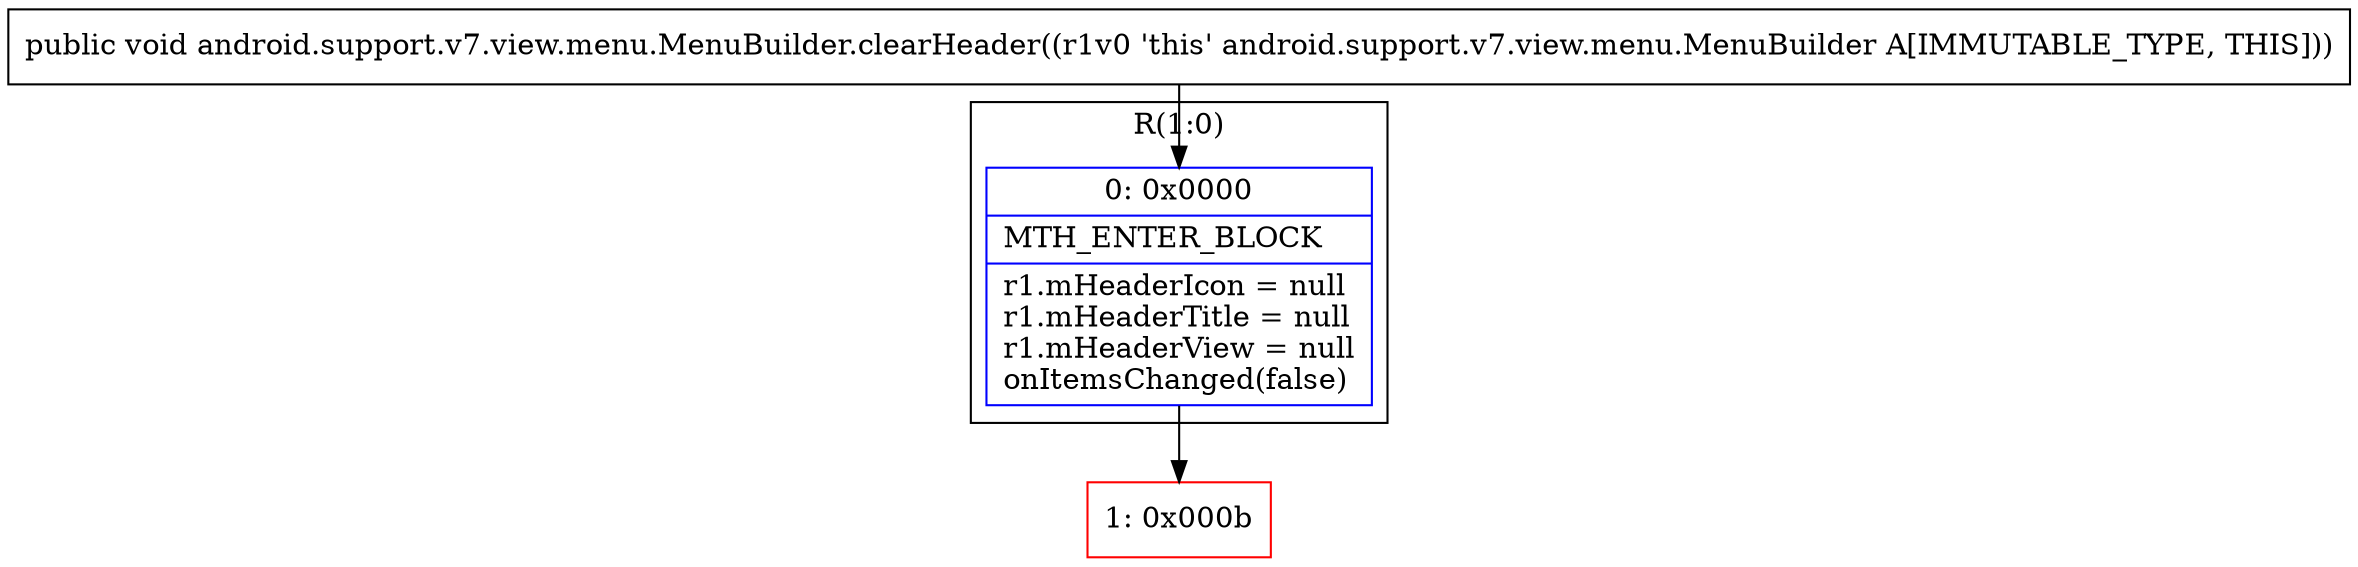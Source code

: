 digraph "CFG forandroid.support.v7.view.menu.MenuBuilder.clearHeader()V" {
subgraph cluster_Region_1070687427 {
label = "R(1:0)";
node [shape=record,color=blue];
Node_0 [shape=record,label="{0\:\ 0x0000|MTH_ENTER_BLOCK\l|r1.mHeaderIcon = null\lr1.mHeaderTitle = null\lr1.mHeaderView = null\lonItemsChanged(false)\l}"];
}
Node_1 [shape=record,color=red,label="{1\:\ 0x000b}"];
MethodNode[shape=record,label="{public void android.support.v7.view.menu.MenuBuilder.clearHeader((r1v0 'this' android.support.v7.view.menu.MenuBuilder A[IMMUTABLE_TYPE, THIS])) }"];
MethodNode -> Node_0;
Node_0 -> Node_1;
}

